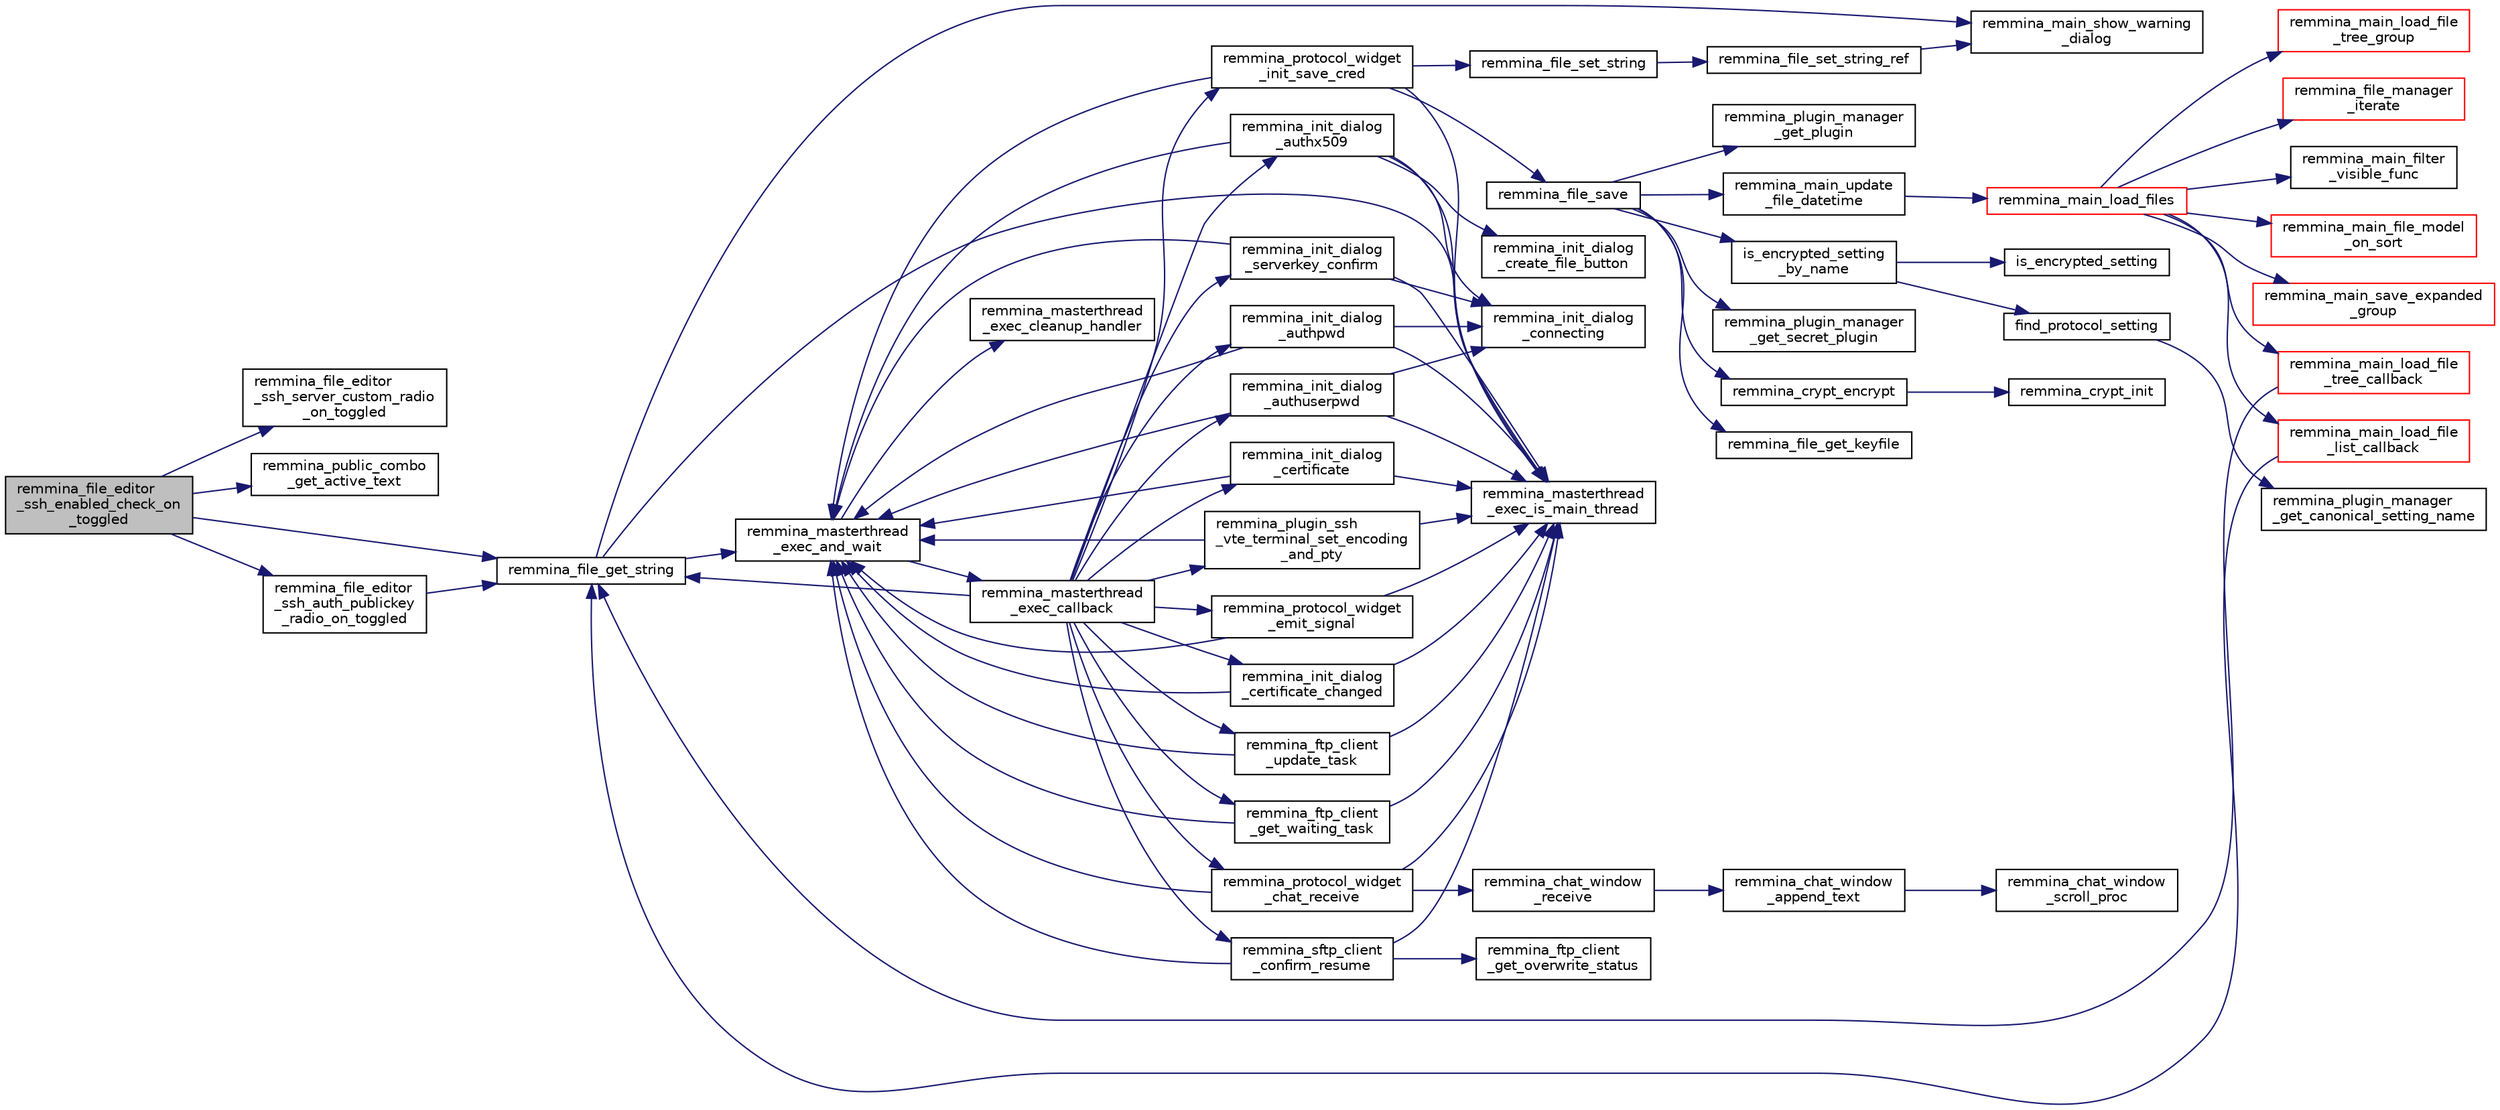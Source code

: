digraph "remmina_file_editor_ssh_enabled_check_on_toggled"
{
  edge [fontname="Helvetica",fontsize="10",labelfontname="Helvetica",labelfontsize="10"];
  node [fontname="Helvetica",fontsize="10",shape=record];
  rankdir="LR";
  Node3698 [label="remmina_file_editor\l_ssh_enabled_check_on\l_toggled",height=0.2,width=0.4,color="black", fillcolor="grey75", style="filled", fontcolor="black"];
  Node3698 -> Node3699 [color="midnightblue",fontsize="10",style="solid",fontname="Helvetica"];
  Node3699 [label="remmina_file_editor\l_ssh_server_custom_radio\l_on_toggled",height=0.2,width=0.4,color="black", fillcolor="white", style="filled",URL="$remmina__file__editor_8c.html#a18c708809fe67d6769e1245526ea7aaa"];
  Node3698 -> Node3700 [color="midnightblue",fontsize="10",style="solid",fontname="Helvetica"];
  Node3700 [label="remmina_public_combo\l_get_active_text",height=0.2,width=0.4,color="black", fillcolor="white", style="filled",URL="$remmina__public_8c.html#af1679d83834c8409f23e00c555d677fb"];
  Node3698 -> Node3701 [color="midnightblue",fontsize="10",style="solid",fontname="Helvetica"];
  Node3701 [label="remmina_file_editor\l_ssh_auth_publickey\l_radio_on_toggled",height=0.2,width=0.4,color="black", fillcolor="white", style="filled",URL="$remmina__file__editor_8c.html#a17551efd1a9959b31de8ff78697d5de6"];
  Node3701 -> Node3702 [color="midnightblue",fontsize="10",style="solid",fontname="Helvetica"];
  Node3702 [label="remmina_file_get_string",height=0.2,width=0.4,color="black", fillcolor="white", style="filled",URL="$remmina__file_8c.html#a8eb1b213d9d08c6ad13683ce05f4355e"];
  Node3702 -> Node3703 [color="midnightblue",fontsize="10",style="solid",fontname="Helvetica"];
  Node3703 [label="remmina_masterthread\l_exec_is_main_thread",height=0.2,width=0.4,color="black", fillcolor="white", style="filled",URL="$remmina__masterthread__exec_8c.html#a3a52e863a3a3da6da6bb5d36c13b7ff4"];
  Node3702 -> Node3704 [color="midnightblue",fontsize="10",style="solid",fontname="Helvetica"];
  Node3704 [label="remmina_masterthread\l_exec_and_wait",height=0.2,width=0.4,color="black", fillcolor="white", style="filled",URL="$remmina__masterthread__exec_8c.html#a14628c2470cac50e87916a70ea05c97d"];
  Node3704 -> Node3705 [color="midnightblue",fontsize="10",style="solid",fontname="Helvetica"];
  Node3705 [label="remmina_masterthread\l_exec_cleanup_handler",height=0.2,width=0.4,color="black", fillcolor="white", style="filled",URL="$remmina__masterthread__exec_8c.html#a94985f15fd0d27c037824ee90b0ecd3c"];
  Node3704 -> Node3706 [color="midnightblue",fontsize="10",style="solid",fontname="Helvetica"];
  Node3706 [label="remmina_masterthread\l_exec_callback",height=0.2,width=0.4,color="black", fillcolor="white", style="filled",URL="$remmina__masterthread__exec_8c.html#ae5c4d736f1856249c255430e010a179f"];
  Node3706 -> Node3707 [color="midnightblue",fontsize="10",style="solid",fontname="Helvetica"];
  Node3707 [label="remmina_protocol_widget\l_init_save_cred",height=0.2,width=0.4,color="black", fillcolor="white", style="filled",URL="$remmina__protocol__widget_8c.html#a7ac09ee83afa8a1a60cadf56b0ec83a6"];
  Node3707 -> Node3703 [color="midnightblue",fontsize="10",style="solid",fontname="Helvetica"];
  Node3707 -> Node3704 [color="midnightblue",fontsize="10",style="solid",fontname="Helvetica"];
  Node3707 -> Node3708 [color="midnightblue",fontsize="10",style="solid",fontname="Helvetica"];
  Node3708 [label="remmina_file_set_string",height=0.2,width=0.4,color="black", fillcolor="white", style="filled",URL="$remmina__file_8c.html#a85ca1ca2d0bf9ef29e490c6f4527a954"];
  Node3708 -> Node3709 [color="midnightblue",fontsize="10",style="solid",fontname="Helvetica"];
  Node3709 [label="remmina_file_set_string_ref",height=0.2,width=0.4,color="black", fillcolor="white", style="filled",URL="$remmina__file_8c.html#a74951c1067a1a5e1341f5e1c1206dec6"];
  Node3709 -> Node3710 [color="midnightblue",fontsize="10",style="solid",fontname="Helvetica"];
  Node3710 [label="remmina_main_show_warning\l_dialog",height=0.2,width=0.4,color="black", fillcolor="white", style="filled",URL="$remmina__main_8c.html#ad99b9c0bf2fa8c166a8b4a09e06ffdf7"];
  Node3707 -> Node3711 [color="midnightblue",fontsize="10",style="solid",fontname="Helvetica"];
  Node3711 [label="remmina_file_save",height=0.2,width=0.4,color="black", fillcolor="white", style="filled",URL="$remmina__file_8c.html#a8c893a5deec9bc446bd89cc9973416c7"];
  Node3711 -> Node3712 [color="midnightblue",fontsize="10",style="solid",fontname="Helvetica"];
  Node3712 [label="remmina_file_get_keyfile",height=0.2,width=0.4,color="black", fillcolor="white", style="filled",URL="$remmina__file_8c.html#a89ec355adbf6e03ad16d7faf810af46f"];
  Node3711 -> Node3713 [color="midnightblue",fontsize="10",style="solid",fontname="Helvetica"];
  Node3713 [label="remmina_plugin_manager\l_get_plugin",height=0.2,width=0.4,color="black", fillcolor="white", style="filled",URL="$remmina__plugin__manager_8c.html#a3872c8656a8a3d5147bcc603471c1932"];
  Node3711 -> Node3714 [color="midnightblue",fontsize="10",style="solid",fontname="Helvetica"];
  Node3714 [label="remmina_plugin_manager\l_get_secret_plugin",height=0.2,width=0.4,color="black", fillcolor="white", style="filled",URL="$remmina__plugin__manager_8c.html#ad380a98f6624aa8c830015c8b428b7b4"];
  Node3711 -> Node3715 [color="midnightblue",fontsize="10",style="solid",fontname="Helvetica"];
  Node3715 [label="is_encrypted_setting\l_by_name",height=0.2,width=0.4,color="black", fillcolor="white", style="filled",URL="$remmina__file_8c.html#a72580559fa04082418a993fec4c77281"];
  Node3715 -> Node3716 [color="midnightblue",fontsize="10",style="solid",fontname="Helvetica"];
  Node3716 [label="find_protocol_setting",height=0.2,width=0.4,color="black", fillcolor="white", style="filled",URL="$remmina__file_8c.html#acc88ee6f5ba73bf9c3b05ab9368c952f"];
  Node3716 -> Node3717 [color="midnightblue",fontsize="10",style="solid",fontname="Helvetica"];
  Node3717 [label="remmina_plugin_manager\l_get_canonical_setting_name",height=0.2,width=0.4,color="black", fillcolor="white", style="filled",URL="$remmina__plugin__manager_8c.html#af60b8edfa50563ae4c7593efc3deed55"];
  Node3715 -> Node3718 [color="midnightblue",fontsize="10",style="solid",fontname="Helvetica"];
  Node3718 [label="is_encrypted_setting",height=0.2,width=0.4,color="black", fillcolor="white", style="filled",URL="$remmina__file_8c.html#a29920ae737817d3f6c673bacbbf11ca1"];
  Node3711 -> Node3719 [color="midnightblue",fontsize="10",style="solid",fontname="Helvetica"];
  Node3719 [label="remmina_crypt_encrypt",height=0.2,width=0.4,color="black", fillcolor="white", style="filled",URL="$remmina__crypt_8c.html#aa02cf0fed3eb68d6a89815c3ba3bf7b1"];
  Node3719 -> Node3720 [color="midnightblue",fontsize="10",style="solid",fontname="Helvetica"];
  Node3720 [label="remmina_crypt_init",height=0.2,width=0.4,color="black", fillcolor="white", style="filled",URL="$remmina__crypt_8c.html#ae097c169aefdd5d83a57fc1bde511171"];
  Node3711 -> Node3721 [color="midnightblue",fontsize="10",style="solid",fontname="Helvetica"];
  Node3721 [label="remmina_main_update\l_file_datetime",height=0.2,width=0.4,color="black", fillcolor="white", style="filled",URL="$remmina__main_8c.html#a5ae0372dafe41f96a09097c07d1b270a"];
  Node3721 -> Node3722 [color="midnightblue",fontsize="10",style="solid",fontname="Helvetica"];
  Node3722 [label="remmina_main_load_files",height=0.2,width=0.4,color="red", fillcolor="white", style="filled",URL="$remmina__main_8c.html#a3617295e74fa84edbd41dedc601402a7"];
  Node3722 -> Node3723 [color="midnightblue",fontsize="10",style="solid",fontname="Helvetica"];
  Node3723 [label="remmina_main_save_expanded\l_group",height=0.2,width=0.4,color="red", fillcolor="white", style="filled",URL="$remmina__main_8c.html#ad8744dc59ba8072ffdf557b6c94e9f40"];
  Node3722 -> Node3728 [color="midnightblue",fontsize="10",style="solid",fontname="Helvetica"];
  Node3728 [label="remmina_main_load_file\l_tree_group",height=0.2,width=0.4,color="red", fillcolor="white", style="filled",URL="$remmina__main_8c.html#aa46e6b815c241d32a476a29053dbf296"];
  Node3722 -> Node3739 [color="midnightblue",fontsize="10",style="solid",fontname="Helvetica"];
  Node3739 [label="remmina_file_manager\l_iterate",height=0.2,width=0.4,color="red", fillcolor="white", style="filled",URL="$remmina__file__manager_8c.html#a55a717aafc046713380bd2c55f29165a"];
  Node3722 -> Node3740 [color="midnightblue",fontsize="10",style="solid",fontname="Helvetica"];
  Node3740 [label="remmina_main_load_file\l_tree_callback",height=0.2,width=0.4,color="red", fillcolor="white", style="filled",URL="$remmina__main_8c.html#ae32574ebe06b1a24f135af9379e663b4"];
  Node3740 -> Node3702 [color="midnightblue",fontsize="10",style="solid",fontname="Helvetica"];
  Node3722 -> Node3746 [color="midnightblue",fontsize="10",style="solid",fontname="Helvetica"];
  Node3746 [label="remmina_main_load_file\l_list_callback",height=0.2,width=0.4,color="red", fillcolor="white", style="filled",URL="$remmina__main_8c.html#a71f485dba1b11bf8cba129920767b5e6"];
  Node3746 -> Node3702 [color="midnightblue",fontsize="10",style="solid",fontname="Helvetica"];
  Node3722 -> Node3747 [color="midnightblue",fontsize="10",style="solid",fontname="Helvetica"];
  Node3747 [label="remmina_main_filter\l_visible_func",height=0.2,width=0.4,color="black", fillcolor="white", style="filled",URL="$remmina__main_8c.html#ab0d22f0e3571eb80886acb0c68005800"];
  Node3722 -> Node3748 [color="midnightblue",fontsize="10",style="solid",fontname="Helvetica"];
  Node3748 [label="remmina_main_file_model\l_on_sort",height=0.2,width=0.4,color="red", fillcolor="white", style="filled",URL="$remmina__main_8c.html#a71fbe206a9c2abb8f348ee598d7751b7"];
  Node3706 -> Node3754 [color="midnightblue",fontsize="10",style="solid",fontname="Helvetica"];
  Node3754 [label="remmina_protocol_widget\l_chat_receive",height=0.2,width=0.4,color="black", fillcolor="white", style="filled",URL="$remmina__protocol__widget_8c.html#ae2522242b3f39ee84ee8cf75170de0c0"];
  Node3754 -> Node3703 [color="midnightblue",fontsize="10",style="solid",fontname="Helvetica"];
  Node3754 -> Node3704 [color="midnightblue",fontsize="10",style="solid",fontname="Helvetica"];
  Node3754 -> Node3755 [color="midnightblue",fontsize="10",style="solid",fontname="Helvetica"];
  Node3755 [label="remmina_chat_window\l_receive",height=0.2,width=0.4,color="black", fillcolor="white", style="filled",URL="$remmina__chat__window_8c.html#a45724aed5474dd741563ffbf89237022"];
  Node3755 -> Node3756 [color="midnightblue",fontsize="10",style="solid",fontname="Helvetica"];
  Node3756 [label="remmina_chat_window\l_append_text",height=0.2,width=0.4,color="black", fillcolor="white", style="filled",URL="$remmina__chat__window_8c.html#adfffc86df4856aabe2593de07742985f"];
  Node3756 -> Node3757 [color="midnightblue",fontsize="10",style="solid",fontname="Helvetica"];
  Node3757 [label="remmina_chat_window\l_scroll_proc",height=0.2,width=0.4,color="black", fillcolor="white", style="filled",URL="$remmina__chat__window_8c.html#a2a4bc3ded8ebf89c8f60d9b565fe2d70"];
  Node3706 -> Node3702 [color="midnightblue",fontsize="10",style="solid",fontname="Helvetica"];
  Node3706 -> Node3758 [color="midnightblue",fontsize="10",style="solid",fontname="Helvetica"];
  Node3758 [label="remmina_init_dialog\l_serverkey_confirm",height=0.2,width=0.4,color="black", fillcolor="white", style="filled",URL="$remmina__init__dialog_8c.html#a11fba22fe5f7f85985e01b499a52e534"];
  Node3758 -> Node3703 [color="midnightblue",fontsize="10",style="solid",fontname="Helvetica"];
  Node3758 -> Node3704 [color="midnightblue",fontsize="10",style="solid",fontname="Helvetica"];
  Node3758 -> Node3759 [color="midnightblue",fontsize="10",style="solid",fontname="Helvetica"];
  Node3759 [label="remmina_init_dialog\l_connecting",height=0.2,width=0.4,color="black", fillcolor="white", style="filled",URL="$remmina__init__dialog_8c.html#a7602c5b714e02a10506977dd983e7446"];
  Node3706 -> Node3760 [color="midnightblue",fontsize="10",style="solid",fontname="Helvetica"];
  Node3760 [label="remmina_init_dialog\l_authpwd",height=0.2,width=0.4,color="black", fillcolor="white", style="filled",URL="$remmina__init__dialog_8c.html#a755fc90b41b65cd6106915ab501433fa"];
  Node3760 -> Node3703 [color="midnightblue",fontsize="10",style="solid",fontname="Helvetica"];
  Node3760 -> Node3704 [color="midnightblue",fontsize="10",style="solid",fontname="Helvetica"];
  Node3760 -> Node3759 [color="midnightblue",fontsize="10",style="solid",fontname="Helvetica"];
  Node3706 -> Node3761 [color="midnightblue",fontsize="10",style="solid",fontname="Helvetica"];
  Node3761 [label="remmina_init_dialog\l_authuserpwd",height=0.2,width=0.4,color="black", fillcolor="white", style="filled",URL="$remmina__init__dialog_8c.html#ad941f2348cd1752fc9d58c263690726c"];
  Node3761 -> Node3703 [color="midnightblue",fontsize="10",style="solid",fontname="Helvetica"];
  Node3761 -> Node3704 [color="midnightblue",fontsize="10",style="solid",fontname="Helvetica"];
  Node3761 -> Node3759 [color="midnightblue",fontsize="10",style="solid",fontname="Helvetica"];
  Node3706 -> Node3762 [color="midnightblue",fontsize="10",style="solid",fontname="Helvetica"];
  Node3762 [label="remmina_init_dialog\l_certificate",height=0.2,width=0.4,color="black", fillcolor="white", style="filled",URL="$remmina__init__dialog_8c.html#abd47233840e1eefc1d511bc4e153b98b"];
  Node3762 -> Node3703 [color="midnightblue",fontsize="10",style="solid",fontname="Helvetica"];
  Node3762 -> Node3704 [color="midnightblue",fontsize="10",style="solid",fontname="Helvetica"];
  Node3706 -> Node3763 [color="midnightblue",fontsize="10",style="solid",fontname="Helvetica"];
  Node3763 [label="remmina_init_dialog\l_certificate_changed",height=0.2,width=0.4,color="black", fillcolor="white", style="filled",URL="$remmina__init__dialog_8c.html#a07e0824fe19e8169d076878aca502fc8"];
  Node3763 -> Node3703 [color="midnightblue",fontsize="10",style="solid",fontname="Helvetica"];
  Node3763 -> Node3704 [color="midnightblue",fontsize="10",style="solid",fontname="Helvetica"];
  Node3706 -> Node3764 [color="midnightblue",fontsize="10",style="solid",fontname="Helvetica"];
  Node3764 [label="remmina_init_dialog\l_authx509",height=0.2,width=0.4,color="black", fillcolor="white", style="filled",URL="$remmina__init__dialog_8c.html#a022dc4f1c87b00dac294837358394ddf"];
  Node3764 -> Node3703 [color="midnightblue",fontsize="10",style="solid",fontname="Helvetica"];
  Node3764 -> Node3704 [color="midnightblue",fontsize="10",style="solid",fontname="Helvetica"];
  Node3764 -> Node3765 [color="midnightblue",fontsize="10",style="solid",fontname="Helvetica"];
  Node3765 [label="remmina_init_dialog\l_create_file_button",height=0.2,width=0.4,color="black", fillcolor="white", style="filled",URL="$remmina__init__dialog_8c.html#ad583daf796f4a3c43dbcce49ebcf240f"];
  Node3764 -> Node3759 [color="midnightblue",fontsize="10",style="solid",fontname="Helvetica"];
  Node3706 -> Node3766 [color="midnightblue",fontsize="10",style="solid",fontname="Helvetica"];
  Node3766 [label="remmina_ftp_client\l_update_task",height=0.2,width=0.4,color="black", fillcolor="white", style="filled",URL="$remmina__ftp__client_8c.html#ad96358f40ab056c91f796ddda886a1dd"];
  Node3766 -> Node3703 [color="midnightblue",fontsize="10",style="solid",fontname="Helvetica"];
  Node3766 -> Node3704 [color="midnightblue",fontsize="10",style="solid",fontname="Helvetica"];
  Node3706 -> Node3767 [color="midnightblue",fontsize="10",style="solid",fontname="Helvetica"];
  Node3767 [label="remmina_ftp_client\l_get_waiting_task",height=0.2,width=0.4,color="black", fillcolor="white", style="filled",URL="$remmina__ftp__client_8c.html#a33e4993b60c36eae89a6a0a943d28141"];
  Node3767 -> Node3703 [color="midnightblue",fontsize="10",style="solid",fontname="Helvetica"];
  Node3767 -> Node3704 [color="midnightblue",fontsize="10",style="solid",fontname="Helvetica"];
  Node3706 -> Node3768 [color="midnightblue",fontsize="10",style="solid",fontname="Helvetica"];
  Node3768 [label="remmina_protocol_widget\l_emit_signal",height=0.2,width=0.4,color="black", fillcolor="white", style="filled",URL="$remmina__protocol__widget_8c.html#ac3e5a7f14aef4adb2e57d35e9c180b3b"];
  Node3768 -> Node3703 [color="midnightblue",fontsize="10",style="solid",fontname="Helvetica"];
  Node3768 -> Node3704 [color="midnightblue",fontsize="10",style="solid",fontname="Helvetica"];
  Node3706 -> Node3769 [color="midnightblue",fontsize="10",style="solid",fontname="Helvetica"];
  Node3769 [label="remmina_sftp_client\l_confirm_resume",height=0.2,width=0.4,color="black", fillcolor="white", style="filled",URL="$remmina__sftp__client_8c.html#a138904893cb9c7f6535b8dfc7ba17e33"];
  Node3769 -> Node3770 [color="midnightblue",fontsize="10",style="solid",fontname="Helvetica"];
  Node3770 [label="remmina_ftp_client\l_get_overwrite_status",height=0.2,width=0.4,color="black", fillcolor="white", style="filled",URL="$remmina__ftp__client_8c.html#a20d0575c04eb24553aeba7d0316e7a2e"];
  Node3769 -> Node3703 [color="midnightblue",fontsize="10",style="solid",fontname="Helvetica"];
  Node3769 -> Node3704 [color="midnightblue",fontsize="10",style="solid",fontname="Helvetica"];
  Node3706 -> Node3771 [color="midnightblue",fontsize="10",style="solid",fontname="Helvetica"];
  Node3771 [label="remmina_plugin_ssh\l_vte_terminal_set_encoding\l_and_pty",height=0.2,width=0.4,color="black", fillcolor="white", style="filled",URL="$remmina__ssh__plugin_8c.html#adc8e3776e67abca9ab913bc33172e4ce"];
  Node3771 -> Node3703 [color="midnightblue",fontsize="10",style="solid",fontname="Helvetica"];
  Node3771 -> Node3704 [color="midnightblue",fontsize="10",style="solid",fontname="Helvetica"];
  Node3702 -> Node3710 [color="midnightblue",fontsize="10",style="solid",fontname="Helvetica"];
  Node3698 -> Node3702 [color="midnightblue",fontsize="10",style="solid",fontname="Helvetica"];
}
